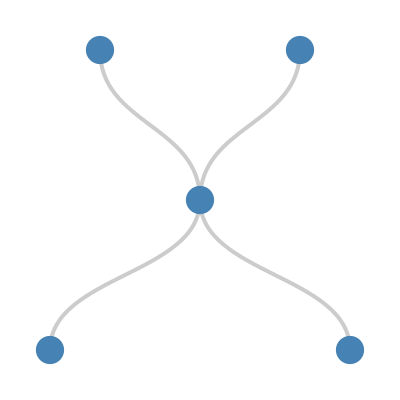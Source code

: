 {
  "$schema": "https://vega.github.io/schema/vega/v4.json",
  "width": 200,
  "height": 200,
  "autosize": "none",

  "signals": [
    {
      "name": "orient", "value": "vertical",
      "bind": {"input": "select", "options": ["vertical", "horizontal", "radial"]}
    },
    {
      "name": "shape", "value": "diagonal",
      "bind": {"input": "select", "options": ["line", "arc", "curve", "diagonal", "orthogonal"]}
    }
  ],

  "data": [
    {
      "name": "nodes",
      "values": [
        {"id": 2, "x":  0, "y":100},
        {"id": 3, "x":-75, "y":175},
        {"id": 5, "x": 75, "y":175},
        {"id": 6, "x":-50, "y": 25},
        {"id": 7, "x": 50, "y": 25}
      ],
      "transform": [
        {
          "type": "formula",
          "expr": "atan2(datum.y, datum.x)",
          "as":   "angle"
        },
        {
          "type": "formula",
          "expr": "sqrt(datum.y * datum.y + datum.x * datum.x)",
          "as":   "radius"
        },
        {
          "type": "formula",
          "expr": "orient === 'radial' ? datum.angle : datum.x",
          "as":   "v0"
        },
        {
          "type": "formula",
          "expr": "orient === 'radial' ? datum.radius : datum.y",
          "as":   "v1"
        }
      ]
    },
    {
      "name": "edges",
      "values": [
        {"s":2, "t":3},
        {"s":2, "t":5},
        {"s":2, "t":6},
        {"s":2, "t":7}
      ],
      "transform": [
        {
          "type": "lookup",
          "from": "nodes",
          "key": "id",
          "fields": ["s", "t"],
          "as": ["source", "target"]
        },
        {
          "type": "linkpath",
          "sourceX": "source.v0",
          "sourceY": "source.v1",
          "targetX": "target.v0",
          "targetY": "target.v1",
          "orient": {"signal": "orient"},
          "shape": {"signal": "shape"}
        }
      ]
    }
  ],

  "marks": [
    {
      "type": "path",
      "from": {"data": "edges"},
      "encode": {
        "enter": {
          "stroke": {"value": "#ccc"},
          "strokeWidth": {"value": 2},
          "x": {"value": 100},
          "y": {"value": 0}
        },
        "update": {
          "path": {"field": "path"}
        }
      }
    },
    {
      "type": "symbol",
      "from": {"data": "nodes"},
      "encode": {
        "enter": {
          "size": {"value": 200},
          "fill": {"value": "steelblue"},
          "x": {"field": "x", "offset": 100},
          "y": {"field": "y", "offset": 0}
        }
      }
    }
  ]
}
